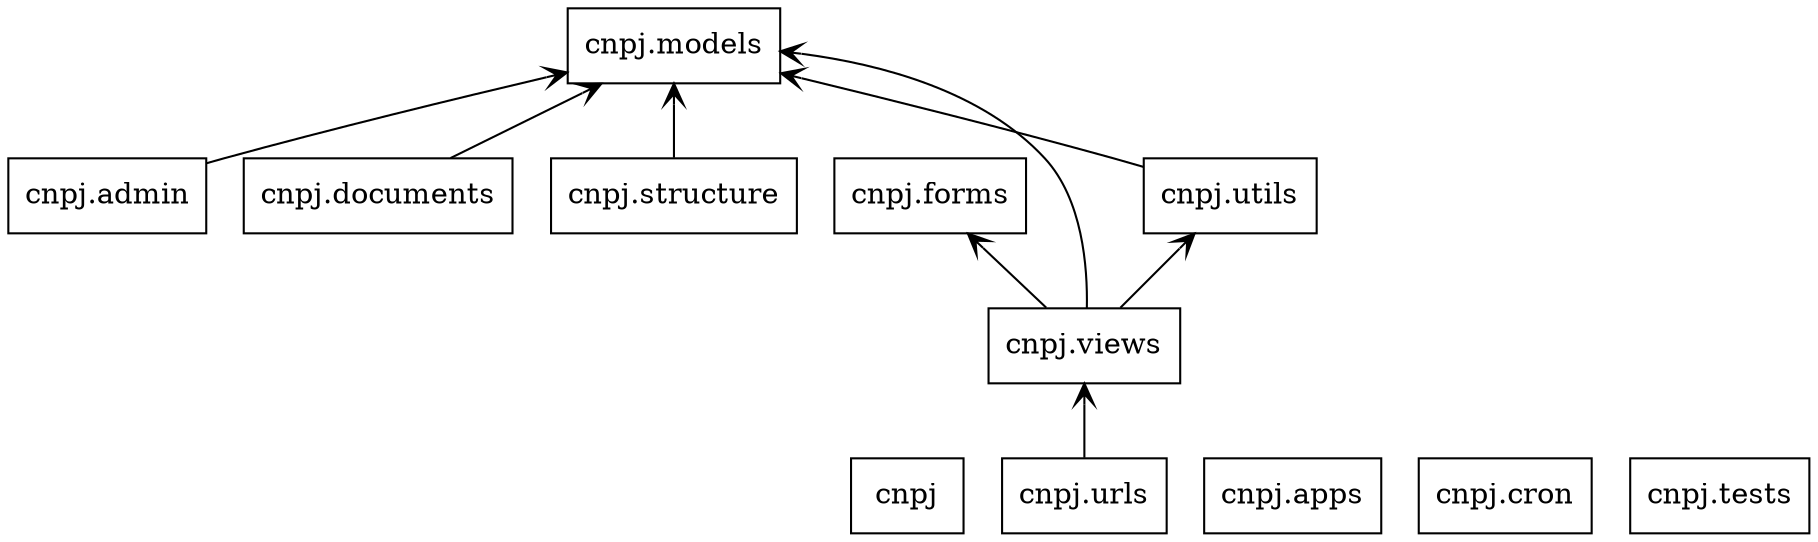 digraph "packages_cnpj" {
rankdir=BT
charset="utf-8"
"cnpj" [color="black", label=<cnpj>, shape="box", style="solid"];
"cnpj.admin" [color="black", label=<cnpj.admin>, shape="box", style="solid"];
"cnpj.apps" [color="black", label=<cnpj.apps>, shape="box", style="solid"];
"cnpj.cron" [color="black", label=<cnpj.cron>, shape="box", style="solid"];
"cnpj.documents" [color="black", label=<cnpj.documents>, shape="box", style="solid"];
"cnpj.forms" [color="black", label=<cnpj.forms>, shape="box", style="solid"];
"cnpj.models" [color="black", label=<cnpj.models>, shape="box", style="solid"];
"cnpj.structure" [color="black", label=<cnpj.structure>, shape="box", style="solid"];
"cnpj.tests" [color="black", label=<cnpj.tests>, shape="box", style="solid"];
"cnpj.urls" [color="black", label=<cnpj.urls>, shape="box", style="solid"];
"cnpj.utils" [color="black", label=<cnpj.utils>, shape="box", style="solid"];
"cnpj.views" [color="black", label=<cnpj.views>, shape="box", style="solid"];
"cnpj.admin" -> "cnpj.models" [arrowhead="open", arrowtail="none"];
"cnpj.documents" -> "cnpj.models" [arrowhead="open", arrowtail="none"];
"cnpj.structure" -> "cnpj.models" [arrowhead="open", arrowtail="none"];
"cnpj.urls" -> "cnpj.views" [arrowhead="open", arrowtail="none"];
"cnpj.utils" -> "cnpj.models" [arrowhead="open", arrowtail="none"];
"cnpj.views" -> "cnpj.forms" [arrowhead="open", arrowtail="none"];
"cnpj.views" -> "cnpj.models" [arrowhead="open", arrowtail="none"];
"cnpj.views" -> "cnpj.utils" [arrowhead="open", arrowtail="none"];
}
